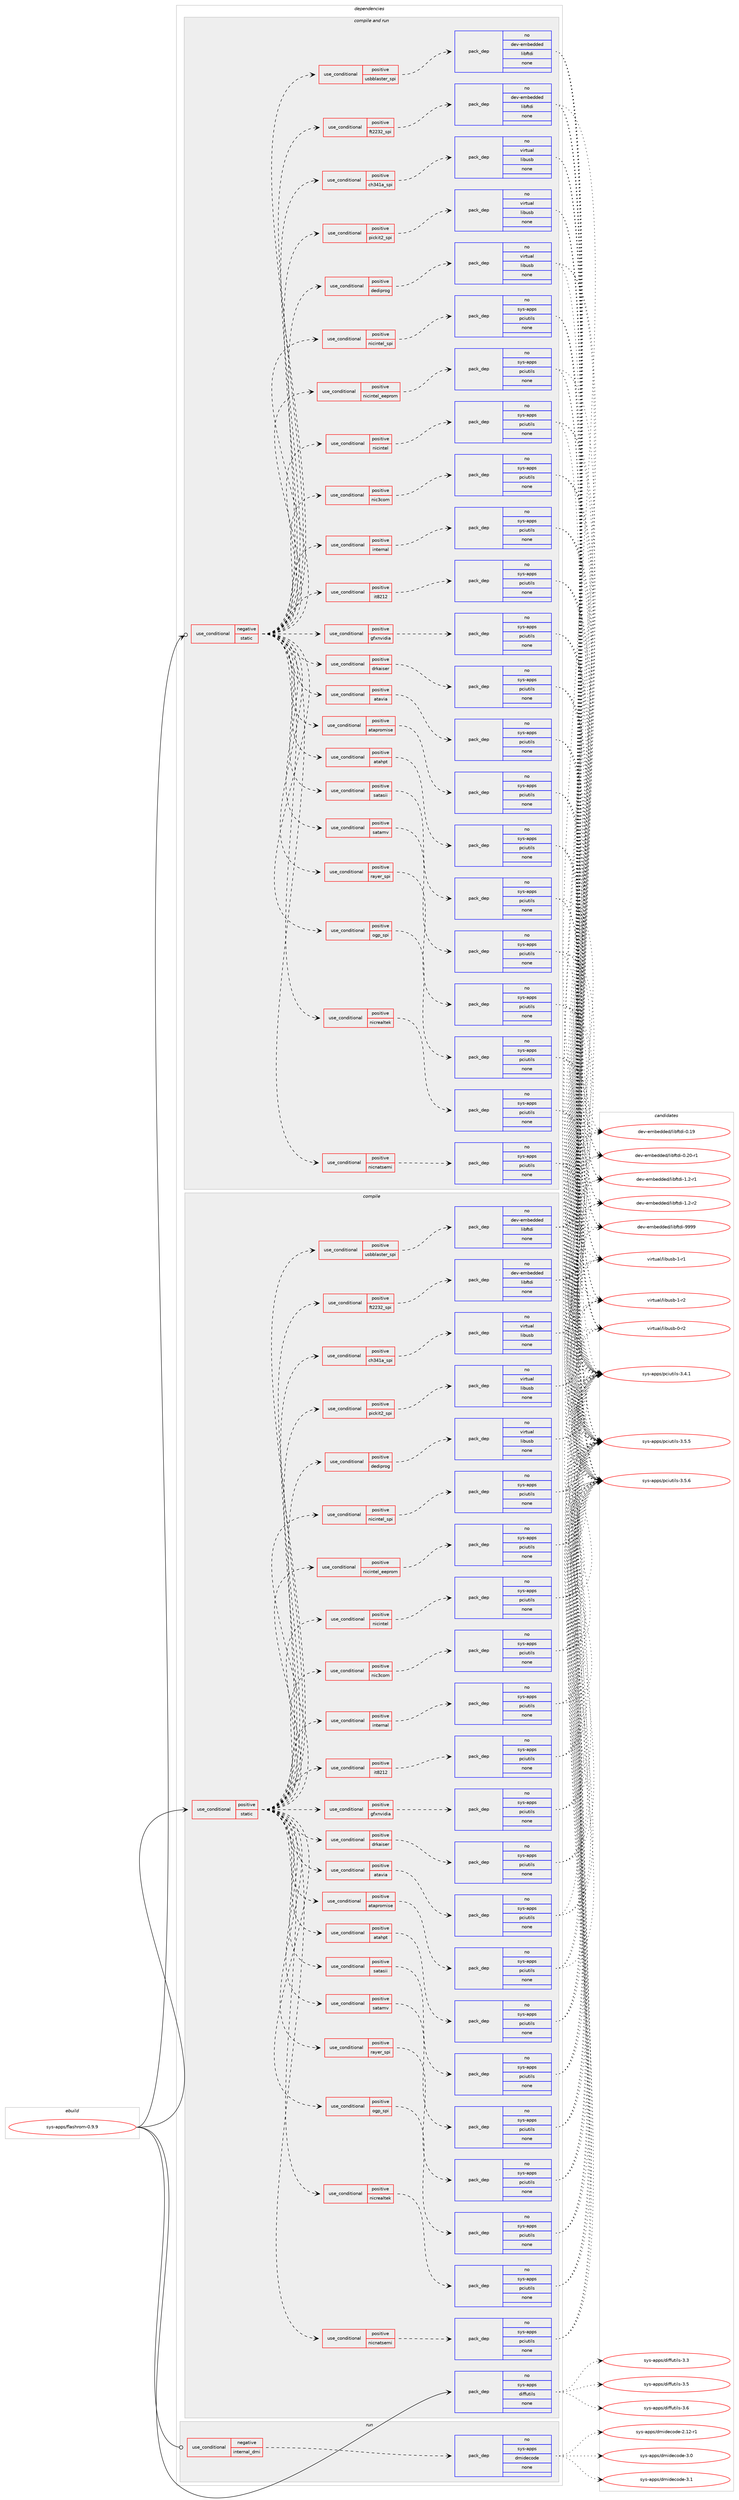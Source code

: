 digraph prolog {

# *************
# Graph options
# *************

newrank=true;
concentrate=true;
compound=true;
graph [rankdir=LR,fontname=Helvetica,fontsize=10,ranksep=1.5];#, ranksep=2.5, nodesep=0.2];
edge  [arrowhead=vee];
node  [fontname=Helvetica,fontsize=10];

# **********
# The ebuild
# **********

subgraph cluster_leftcol {
color=gray;
rank=same;
label=<<i>ebuild</i>>;
id [label="sys-apps/flashrom-0.9.9", color=red, width=4, href="../sys-apps/flashrom-0.9.9.svg"];
}

# ****************
# The dependencies
# ****************

subgraph cluster_midcol {
color=gray;
label=<<i>dependencies</i>>;
subgraph cluster_compile {
fillcolor="#eeeeee";
style=filled;
label=<<i>compile</i>>;
subgraph cond311 {
dependency5267 [label=<<TABLE BORDER="0" CELLBORDER="1" CELLSPACING="0" CELLPADDING="4"><TR><TD ROWSPAN="3" CELLPADDING="10">use_conditional</TD></TR><TR><TD>positive</TD></TR><TR><TD>static</TD></TR></TABLE>>, shape=none, color=red];
subgraph cond312 {
dependency5268 [label=<<TABLE BORDER="0" CELLBORDER="1" CELLSPACING="0" CELLPADDING="4"><TR><TD ROWSPAN="3" CELLPADDING="10">use_conditional</TD></TR><TR><TD>positive</TD></TR><TR><TD>atahpt</TD></TR></TABLE>>, shape=none, color=red];
subgraph pack4939 {
dependency5269 [label=<<TABLE BORDER="0" CELLBORDER="1" CELLSPACING="0" CELLPADDING="4" WIDTH="220"><TR><TD ROWSPAN="6" CELLPADDING="30">pack_dep</TD></TR><TR><TD WIDTH="110">no</TD></TR><TR><TD>sys-apps</TD></TR><TR><TD>pciutils</TD></TR><TR><TD>none</TD></TR><TR><TD></TD></TR></TABLE>>, shape=none, color=blue];
}
dependency5268:e -> dependency5269:w [weight=20,style="dashed",arrowhead="vee"];
}
dependency5267:e -> dependency5268:w [weight=20,style="dashed",arrowhead="vee"];
subgraph cond313 {
dependency5270 [label=<<TABLE BORDER="0" CELLBORDER="1" CELLSPACING="0" CELLPADDING="4"><TR><TD ROWSPAN="3" CELLPADDING="10">use_conditional</TD></TR><TR><TD>positive</TD></TR><TR><TD>atapromise</TD></TR></TABLE>>, shape=none, color=red];
subgraph pack4940 {
dependency5271 [label=<<TABLE BORDER="0" CELLBORDER="1" CELLSPACING="0" CELLPADDING="4" WIDTH="220"><TR><TD ROWSPAN="6" CELLPADDING="30">pack_dep</TD></TR><TR><TD WIDTH="110">no</TD></TR><TR><TD>sys-apps</TD></TR><TR><TD>pciutils</TD></TR><TR><TD>none</TD></TR><TR><TD></TD></TR></TABLE>>, shape=none, color=blue];
}
dependency5270:e -> dependency5271:w [weight=20,style="dashed",arrowhead="vee"];
}
dependency5267:e -> dependency5270:w [weight=20,style="dashed",arrowhead="vee"];
subgraph cond314 {
dependency5272 [label=<<TABLE BORDER="0" CELLBORDER="1" CELLSPACING="0" CELLPADDING="4"><TR><TD ROWSPAN="3" CELLPADDING="10">use_conditional</TD></TR><TR><TD>positive</TD></TR><TR><TD>atavia</TD></TR></TABLE>>, shape=none, color=red];
subgraph pack4941 {
dependency5273 [label=<<TABLE BORDER="0" CELLBORDER="1" CELLSPACING="0" CELLPADDING="4" WIDTH="220"><TR><TD ROWSPAN="6" CELLPADDING="30">pack_dep</TD></TR><TR><TD WIDTH="110">no</TD></TR><TR><TD>sys-apps</TD></TR><TR><TD>pciutils</TD></TR><TR><TD>none</TD></TR><TR><TD></TD></TR></TABLE>>, shape=none, color=blue];
}
dependency5272:e -> dependency5273:w [weight=20,style="dashed",arrowhead="vee"];
}
dependency5267:e -> dependency5272:w [weight=20,style="dashed",arrowhead="vee"];
subgraph cond315 {
dependency5274 [label=<<TABLE BORDER="0" CELLBORDER="1" CELLSPACING="0" CELLPADDING="4"><TR><TD ROWSPAN="3" CELLPADDING="10">use_conditional</TD></TR><TR><TD>positive</TD></TR><TR><TD>ch341a_spi</TD></TR></TABLE>>, shape=none, color=red];
subgraph pack4942 {
dependency5275 [label=<<TABLE BORDER="0" CELLBORDER="1" CELLSPACING="0" CELLPADDING="4" WIDTH="220"><TR><TD ROWSPAN="6" CELLPADDING="30">pack_dep</TD></TR><TR><TD WIDTH="110">no</TD></TR><TR><TD>virtual</TD></TR><TR><TD>libusb</TD></TR><TR><TD>none</TD></TR><TR><TD></TD></TR></TABLE>>, shape=none, color=blue];
}
dependency5274:e -> dependency5275:w [weight=20,style="dashed",arrowhead="vee"];
}
dependency5267:e -> dependency5274:w [weight=20,style="dashed",arrowhead="vee"];
subgraph cond316 {
dependency5276 [label=<<TABLE BORDER="0" CELLBORDER="1" CELLSPACING="0" CELLPADDING="4"><TR><TD ROWSPAN="3" CELLPADDING="10">use_conditional</TD></TR><TR><TD>positive</TD></TR><TR><TD>dediprog</TD></TR></TABLE>>, shape=none, color=red];
subgraph pack4943 {
dependency5277 [label=<<TABLE BORDER="0" CELLBORDER="1" CELLSPACING="0" CELLPADDING="4" WIDTH="220"><TR><TD ROWSPAN="6" CELLPADDING="30">pack_dep</TD></TR><TR><TD WIDTH="110">no</TD></TR><TR><TD>virtual</TD></TR><TR><TD>libusb</TD></TR><TR><TD>none</TD></TR><TR><TD></TD></TR></TABLE>>, shape=none, color=blue];
}
dependency5276:e -> dependency5277:w [weight=20,style="dashed",arrowhead="vee"];
}
dependency5267:e -> dependency5276:w [weight=20,style="dashed",arrowhead="vee"];
subgraph cond317 {
dependency5278 [label=<<TABLE BORDER="0" CELLBORDER="1" CELLSPACING="0" CELLPADDING="4"><TR><TD ROWSPAN="3" CELLPADDING="10">use_conditional</TD></TR><TR><TD>positive</TD></TR><TR><TD>drkaiser</TD></TR></TABLE>>, shape=none, color=red];
subgraph pack4944 {
dependency5279 [label=<<TABLE BORDER="0" CELLBORDER="1" CELLSPACING="0" CELLPADDING="4" WIDTH="220"><TR><TD ROWSPAN="6" CELLPADDING="30">pack_dep</TD></TR><TR><TD WIDTH="110">no</TD></TR><TR><TD>sys-apps</TD></TR><TR><TD>pciutils</TD></TR><TR><TD>none</TD></TR><TR><TD></TD></TR></TABLE>>, shape=none, color=blue];
}
dependency5278:e -> dependency5279:w [weight=20,style="dashed",arrowhead="vee"];
}
dependency5267:e -> dependency5278:w [weight=20,style="dashed",arrowhead="vee"];
subgraph cond318 {
dependency5280 [label=<<TABLE BORDER="0" CELLBORDER="1" CELLSPACING="0" CELLPADDING="4"><TR><TD ROWSPAN="3" CELLPADDING="10">use_conditional</TD></TR><TR><TD>positive</TD></TR><TR><TD>ft2232_spi</TD></TR></TABLE>>, shape=none, color=red];
subgraph pack4945 {
dependency5281 [label=<<TABLE BORDER="0" CELLBORDER="1" CELLSPACING="0" CELLPADDING="4" WIDTH="220"><TR><TD ROWSPAN="6" CELLPADDING="30">pack_dep</TD></TR><TR><TD WIDTH="110">no</TD></TR><TR><TD>dev-embedded</TD></TR><TR><TD>libftdi</TD></TR><TR><TD>none</TD></TR><TR><TD></TD></TR></TABLE>>, shape=none, color=blue];
}
dependency5280:e -> dependency5281:w [weight=20,style="dashed",arrowhead="vee"];
}
dependency5267:e -> dependency5280:w [weight=20,style="dashed",arrowhead="vee"];
subgraph cond319 {
dependency5282 [label=<<TABLE BORDER="0" CELLBORDER="1" CELLSPACING="0" CELLPADDING="4"><TR><TD ROWSPAN="3" CELLPADDING="10">use_conditional</TD></TR><TR><TD>positive</TD></TR><TR><TD>gfxnvidia</TD></TR></TABLE>>, shape=none, color=red];
subgraph pack4946 {
dependency5283 [label=<<TABLE BORDER="0" CELLBORDER="1" CELLSPACING="0" CELLPADDING="4" WIDTH="220"><TR><TD ROWSPAN="6" CELLPADDING="30">pack_dep</TD></TR><TR><TD WIDTH="110">no</TD></TR><TR><TD>sys-apps</TD></TR><TR><TD>pciutils</TD></TR><TR><TD>none</TD></TR><TR><TD></TD></TR></TABLE>>, shape=none, color=blue];
}
dependency5282:e -> dependency5283:w [weight=20,style="dashed",arrowhead="vee"];
}
dependency5267:e -> dependency5282:w [weight=20,style="dashed",arrowhead="vee"];
subgraph cond320 {
dependency5284 [label=<<TABLE BORDER="0" CELLBORDER="1" CELLSPACING="0" CELLPADDING="4"><TR><TD ROWSPAN="3" CELLPADDING="10">use_conditional</TD></TR><TR><TD>positive</TD></TR><TR><TD>it8212</TD></TR></TABLE>>, shape=none, color=red];
subgraph pack4947 {
dependency5285 [label=<<TABLE BORDER="0" CELLBORDER="1" CELLSPACING="0" CELLPADDING="4" WIDTH="220"><TR><TD ROWSPAN="6" CELLPADDING="30">pack_dep</TD></TR><TR><TD WIDTH="110">no</TD></TR><TR><TD>sys-apps</TD></TR><TR><TD>pciutils</TD></TR><TR><TD>none</TD></TR><TR><TD></TD></TR></TABLE>>, shape=none, color=blue];
}
dependency5284:e -> dependency5285:w [weight=20,style="dashed",arrowhead="vee"];
}
dependency5267:e -> dependency5284:w [weight=20,style="dashed",arrowhead="vee"];
subgraph cond321 {
dependency5286 [label=<<TABLE BORDER="0" CELLBORDER="1" CELLSPACING="0" CELLPADDING="4"><TR><TD ROWSPAN="3" CELLPADDING="10">use_conditional</TD></TR><TR><TD>positive</TD></TR><TR><TD>internal</TD></TR></TABLE>>, shape=none, color=red];
subgraph pack4948 {
dependency5287 [label=<<TABLE BORDER="0" CELLBORDER="1" CELLSPACING="0" CELLPADDING="4" WIDTH="220"><TR><TD ROWSPAN="6" CELLPADDING="30">pack_dep</TD></TR><TR><TD WIDTH="110">no</TD></TR><TR><TD>sys-apps</TD></TR><TR><TD>pciutils</TD></TR><TR><TD>none</TD></TR><TR><TD></TD></TR></TABLE>>, shape=none, color=blue];
}
dependency5286:e -> dependency5287:w [weight=20,style="dashed",arrowhead="vee"];
}
dependency5267:e -> dependency5286:w [weight=20,style="dashed",arrowhead="vee"];
subgraph cond322 {
dependency5288 [label=<<TABLE BORDER="0" CELLBORDER="1" CELLSPACING="0" CELLPADDING="4"><TR><TD ROWSPAN="3" CELLPADDING="10">use_conditional</TD></TR><TR><TD>positive</TD></TR><TR><TD>nic3com</TD></TR></TABLE>>, shape=none, color=red];
subgraph pack4949 {
dependency5289 [label=<<TABLE BORDER="0" CELLBORDER="1" CELLSPACING="0" CELLPADDING="4" WIDTH="220"><TR><TD ROWSPAN="6" CELLPADDING="30">pack_dep</TD></TR><TR><TD WIDTH="110">no</TD></TR><TR><TD>sys-apps</TD></TR><TR><TD>pciutils</TD></TR><TR><TD>none</TD></TR><TR><TD></TD></TR></TABLE>>, shape=none, color=blue];
}
dependency5288:e -> dependency5289:w [weight=20,style="dashed",arrowhead="vee"];
}
dependency5267:e -> dependency5288:w [weight=20,style="dashed",arrowhead="vee"];
subgraph cond323 {
dependency5290 [label=<<TABLE BORDER="0" CELLBORDER="1" CELLSPACING="0" CELLPADDING="4"><TR><TD ROWSPAN="3" CELLPADDING="10">use_conditional</TD></TR><TR><TD>positive</TD></TR><TR><TD>nicintel</TD></TR></TABLE>>, shape=none, color=red];
subgraph pack4950 {
dependency5291 [label=<<TABLE BORDER="0" CELLBORDER="1" CELLSPACING="0" CELLPADDING="4" WIDTH="220"><TR><TD ROWSPAN="6" CELLPADDING="30">pack_dep</TD></TR><TR><TD WIDTH="110">no</TD></TR><TR><TD>sys-apps</TD></TR><TR><TD>pciutils</TD></TR><TR><TD>none</TD></TR><TR><TD></TD></TR></TABLE>>, shape=none, color=blue];
}
dependency5290:e -> dependency5291:w [weight=20,style="dashed",arrowhead="vee"];
}
dependency5267:e -> dependency5290:w [weight=20,style="dashed",arrowhead="vee"];
subgraph cond324 {
dependency5292 [label=<<TABLE BORDER="0" CELLBORDER="1" CELLSPACING="0" CELLPADDING="4"><TR><TD ROWSPAN="3" CELLPADDING="10">use_conditional</TD></TR><TR><TD>positive</TD></TR><TR><TD>nicintel_eeprom</TD></TR></TABLE>>, shape=none, color=red];
subgraph pack4951 {
dependency5293 [label=<<TABLE BORDER="0" CELLBORDER="1" CELLSPACING="0" CELLPADDING="4" WIDTH="220"><TR><TD ROWSPAN="6" CELLPADDING="30">pack_dep</TD></TR><TR><TD WIDTH="110">no</TD></TR><TR><TD>sys-apps</TD></TR><TR><TD>pciutils</TD></TR><TR><TD>none</TD></TR><TR><TD></TD></TR></TABLE>>, shape=none, color=blue];
}
dependency5292:e -> dependency5293:w [weight=20,style="dashed",arrowhead="vee"];
}
dependency5267:e -> dependency5292:w [weight=20,style="dashed",arrowhead="vee"];
subgraph cond325 {
dependency5294 [label=<<TABLE BORDER="0" CELLBORDER="1" CELLSPACING="0" CELLPADDING="4"><TR><TD ROWSPAN="3" CELLPADDING="10">use_conditional</TD></TR><TR><TD>positive</TD></TR><TR><TD>nicintel_spi</TD></TR></TABLE>>, shape=none, color=red];
subgraph pack4952 {
dependency5295 [label=<<TABLE BORDER="0" CELLBORDER="1" CELLSPACING="0" CELLPADDING="4" WIDTH="220"><TR><TD ROWSPAN="6" CELLPADDING="30">pack_dep</TD></TR><TR><TD WIDTH="110">no</TD></TR><TR><TD>sys-apps</TD></TR><TR><TD>pciutils</TD></TR><TR><TD>none</TD></TR><TR><TD></TD></TR></TABLE>>, shape=none, color=blue];
}
dependency5294:e -> dependency5295:w [weight=20,style="dashed",arrowhead="vee"];
}
dependency5267:e -> dependency5294:w [weight=20,style="dashed",arrowhead="vee"];
subgraph cond326 {
dependency5296 [label=<<TABLE BORDER="0" CELLBORDER="1" CELLSPACING="0" CELLPADDING="4"><TR><TD ROWSPAN="3" CELLPADDING="10">use_conditional</TD></TR><TR><TD>positive</TD></TR><TR><TD>nicnatsemi</TD></TR></TABLE>>, shape=none, color=red];
subgraph pack4953 {
dependency5297 [label=<<TABLE BORDER="0" CELLBORDER="1" CELLSPACING="0" CELLPADDING="4" WIDTH="220"><TR><TD ROWSPAN="6" CELLPADDING="30">pack_dep</TD></TR><TR><TD WIDTH="110">no</TD></TR><TR><TD>sys-apps</TD></TR><TR><TD>pciutils</TD></TR><TR><TD>none</TD></TR><TR><TD></TD></TR></TABLE>>, shape=none, color=blue];
}
dependency5296:e -> dependency5297:w [weight=20,style="dashed",arrowhead="vee"];
}
dependency5267:e -> dependency5296:w [weight=20,style="dashed",arrowhead="vee"];
subgraph cond327 {
dependency5298 [label=<<TABLE BORDER="0" CELLBORDER="1" CELLSPACING="0" CELLPADDING="4"><TR><TD ROWSPAN="3" CELLPADDING="10">use_conditional</TD></TR><TR><TD>positive</TD></TR><TR><TD>nicrealtek</TD></TR></TABLE>>, shape=none, color=red];
subgraph pack4954 {
dependency5299 [label=<<TABLE BORDER="0" CELLBORDER="1" CELLSPACING="0" CELLPADDING="4" WIDTH="220"><TR><TD ROWSPAN="6" CELLPADDING="30">pack_dep</TD></TR><TR><TD WIDTH="110">no</TD></TR><TR><TD>sys-apps</TD></TR><TR><TD>pciutils</TD></TR><TR><TD>none</TD></TR><TR><TD></TD></TR></TABLE>>, shape=none, color=blue];
}
dependency5298:e -> dependency5299:w [weight=20,style="dashed",arrowhead="vee"];
}
dependency5267:e -> dependency5298:w [weight=20,style="dashed",arrowhead="vee"];
subgraph cond328 {
dependency5300 [label=<<TABLE BORDER="0" CELLBORDER="1" CELLSPACING="0" CELLPADDING="4"><TR><TD ROWSPAN="3" CELLPADDING="10">use_conditional</TD></TR><TR><TD>positive</TD></TR><TR><TD>ogp_spi</TD></TR></TABLE>>, shape=none, color=red];
subgraph pack4955 {
dependency5301 [label=<<TABLE BORDER="0" CELLBORDER="1" CELLSPACING="0" CELLPADDING="4" WIDTH="220"><TR><TD ROWSPAN="6" CELLPADDING="30">pack_dep</TD></TR><TR><TD WIDTH="110">no</TD></TR><TR><TD>sys-apps</TD></TR><TR><TD>pciutils</TD></TR><TR><TD>none</TD></TR><TR><TD></TD></TR></TABLE>>, shape=none, color=blue];
}
dependency5300:e -> dependency5301:w [weight=20,style="dashed",arrowhead="vee"];
}
dependency5267:e -> dependency5300:w [weight=20,style="dashed",arrowhead="vee"];
subgraph cond329 {
dependency5302 [label=<<TABLE BORDER="0" CELLBORDER="1" CELLSPACING="0" CELLPADDING="4"><TR><TD ROWSPAN="3" CELLPADDING="10">use_conditional</TD></TR><TR><TD>positive</TD></TR><TR><TD>pickit2_spi</TD></TR></TABLE>>, shape=none, color=red];
subgraph pack4956 {
dependency5303 [label=<<TABLE BORDER="0" CELLBORDER="1" CELLSPACING="0" CELLPADDING="4" WIDTH="220"><TR><TD ROWSPAN="6" CELLPADDING="30">pack_dep</TD></TR><TR><TD WIDTH="110">no</TD></TR><TR><TD>virtual</TD></TR><TR><TD>libusb</TD></TR><TR><TD>none</TD></TR><TR><TD></TD></TR></TABLE>>, shape=none, color=blue];
}
dependency5302:e -> dependency5303:w [weight=20,style="dashed",arrowhead="vee"];
}
dependency5267:e -> dependency5302:w [weight=20,style="dashed",arrowhead="vee"];
subgraph cond330 {
dependency5304 [label=<<TABLE BORDER="0" CELLBORDER="1" CELLSPACING="0" CELLPADDING="4"><TR><TD ROWSPAN="3" CELLPADDING="10">use_conditional</TD></TR><TR><TD>positive</TD></TR><TR><TD>rayer_spi</TD></TR></TABLE>>, shape=none, color=red];
subgraph pack4957 {
dependency5305 [label=<<TABLE BORDER="0" CELLBORDER="1" CELLSPACING="0" CELLPADDING="4" WIDTH="220"><TR><TD ROWSPAN="6" CELLPADDING="30">pack_dep</TD></TR><TR><TD WIDTH="110">no</TD></TR><TR><TD>sys-apps</TD></TR><TR><TD>pciutils</TD></TR><TR><TD>none</TD></TR><TR><TD></TD></TR></TABLE>>, shape=none, color=blue];
}
dependency5304:e -> dependency5305:w [weight=20,style="dashed",arrowhead="vee"];
}
dependency5267:e -> dependency5304:w [weight=20,style="dashed",arrowhead="vee"];
subgraph cond331 {
dependency5306 [label=<<TABLE BORDER="0" CELLBORDER="1" CELLSPACING="0" CELLPADDING="4"><TR><TD ROWSPAN="3" CELLPADDING="10">use_conditional</TD></TR><TR><TD>positive</TD></TR><TR><TD>satamv</TD></TR></TABLE>>, shape=none, color=red];
subgraph pack4958 {
dependency5307 [label=<<TABLE BORDER="0" CELLBORDER="1" CELLSPACING="0" CELLPADDING="4" WIDTH="220"><TR><TD ROWSPAN="6" CELLPADDING="30">pack_dep</TD></TR><TR><TD WIDTH="110">no</TD></TR><TR><TD>sys-apps</TD></TR><TR><TD>pciutils</TD></TR><TR><TD>none</TD></TR><TR><TD></TD></TR></TABLE>>, shape=none, color=blue];
}
dependency5306:e -> dependency5307:w [weight=20,style="dashed",arrowhead="vee"];
}
dependency5267:e -> dependency5306:w [weight=20,style="dashed",arrowhead="vee"];
subgraph cond332 {
dependency5308 [label=<<TABLE BORDER="0" CELLBORDER="1" CELLSPACING="0" CELLPADDING="4"><TR><TD ROWSPAN="3" CELLPADDING="10">use_conditional</TD></TR><TR><TD>positive</TD></TR><TR><TD>satasii</TD></TR></TABLE>>, shape=none, color=red];
subgraph pack4959 {
dependency5309 [label=<<TABLE BORDER="0" CELLBORDER="1" CELLSPACING="0" CELLPADDING="4" WIDTH="220"><TR><TD ROWSPAN="6" CELLPADDING="30">pack_dep</TD></TR><TR><TD WIDTH="110">no</TD></TR><TR><TD>sys-apps</TD></TR><TR><TD>pciutils</TD></TR><TR><TD>none</TD></TR><TR><TD></TD></TR></TABLE>>, shape=none, color=blue];
}
dependency5308:e -> dependency5309:w [weight=20,style="dashed",arrowhead="vee"];
}
dependency5267:e -> dependency5308:w [weight=20,style="dashed",arrowhead="vee"];
subgraph cond333 {
dependency5310 [label=<<TABLE BORDER="0" CELLBORDER="1" CELLSPACING="0" CELLPADDING="4"><TR><TD ROWSPAN="3" CELLPADDING="10">use_conditional</TD></TR><TR><TD>positive</TD></TR><TR><TD>usbblaster_spi</TD></TR></TABLE>>, shape=none, color=red];
subgraph pack4960 {
dependency5311 [label=<<TABLE BORDER="0" CELLBORDER="1" CELLSPACING="0" CELLPADDING="4" WIDTH="220"><TR><TD ROWSPAN="6" CELLPADDING="30">pack_dep</TD></TR><TR><TD WIDTH="110">no</TD></TR><TR><TD>dev-embedded</TD></TR><TR><TD>libftdi</TD></TR><TR><TD>none</TD></TR><TR><TD></TD></TR></TABLE>>, shape=none, color=blue];
}
dependency5310:e -> dependency5311:w [weight=20,style="dashed",arrowhead="vee"];
}
dependency5267:e -> dependency5310:w [weight=20,style="dashed",arrowhead="vee"];
}
id:e -> dependency5267:w [weight=20,style="solid",arrowhead="vee"];
subgraph pack4961 {
dependency5312 [label=<<TABLE BORDER="0" CELLBORDER="1" CELLSPACING="0" CELLPADDING="4" WIDTH="220"><TR><TD ROWSPAN="6" CELLPADDING="30">pack_dep</TD></TR><TR><TD WIDTH="110">no</TD></TR><TR><TD>sys-apps</TD></TR><TR><TD>diffutils</TD></TR><TR><TD>none</TD></TR><TR><TD></TD></TR></TABLE>>, shape=none, color=blue];
}
id:e -> dependency5312:w [weight=20,style="solid",arrowhead="vee"];
}
subgraph cluster_compileandrun {
fillcolor="#eeeeee";
style=filled;
label=<<i>compile and run</i>>;
subgraph cond334 {
dependency5313 [label=<<TABLE BORDER="0" CELLBORDER="1" CELLSPACING="0" CELLPADDING="4"><TR><TD ROWSPAN="3" CELLPADDING="10">use_conditional</TD></TR><TR><TD>negative</TD></TR><TR><TD>static</TD></TR></TABLE>>, shape=none, color=red];
subgraph cond335 {
dependency5314 [label=<<TABLE BORDER="0" CELLBORDER="1" CELLSPACING="0" CELLPADDING="4"><TR><TD ROWSPAN="3" CELLPADDING="10">use_conditional</TD></TR><TR><TD>positive</TD></TR><TR><TD>atahpt</TD></TR></TABLE>>, shape=none, color=red];
subgraph pack4962 {
dependency5315 [label=<<TABLE BORDER="0" CELLBORDER="1" CELLSPACING="0" CELLPADDING="4" WIDTH="220"><TR><TD ROWSPAN="6" CELLPADDING="30">pack_dep</TD></TR><TR><TD WIDTH="110">no</TD></TR><TR><TD>sys-apps</TD></TR><TR><TD>pciutils</TD></TR><TR><TD>none</TD></TR><TR><TD></TD></TR></TABLE>>, shape=none, color=blue];
}
dependency5314:e -> dependency5315:w [weight=20,style="dashed",arrowhead="vee"];
}
dependency5313:e -> dependency5314:w [weight=20,style="dashed",arrowhead="vee"];
subgraph cond336 {
dependency5316 [label=<<TABLE BORDER="0" CELLBORDER="1" CELLSPACING="0" CELLPADDING="4"><TR><TD ROWSPAN="3" CELLPADDING="10">use_conditional</TD></TR><TR><TD>positive</TD></TR><TR><TD>atapromise</TD></TR></TABLE>>, shape=none, color=red];
subgraph pack4963 {
dependency5317 [label=<<TABLE BORDER="0" CELLBORDER="1" CELLSPACING="0" CELLPADDING="4" WIDTH="220"><TR><TD ROWSPAN="6" CELLPADDING="30">pack_dep</TD></TR><TR><TD WIDTH="110">no</TD></TR><TR><TD>sys-apps</TD></TR><TR><TD>pciutils</TD></TR><TR><TD>none</TD></TR><TR><TD></TD></TR></TABLE>>, shape=none, color=blue];
}
dependency5316:e -> dependency5317:w [weight=20,style="dashed",arrowhead="vee"];
}
dependency5313:e -> dependency5316:w [weight=20,style="dashed",arrowhead="vee"];
subgraph cond337 {
dependency5318 [label=<<TABLE BORDER="0" CELLBORDER="1" CELLSPACING="0" CELLPADDING="4"><TR><TD ROWSPAN="3" CELLPADDING="10">use_conditional</TD></TR><TR><TD>positive</TD></TR><TR><TD>atavia</TD></TR></TABLE>>, shape=none, color=red];
subgraph pack4964 {
dependency5319 [label=<<TABLE BORDER="0" CELLBORDER="1" CELLSPACING="0" CELLPADDING="4" WIDTH="220"><TR><TD ROWSPAN="6" CELLPADDING="30">pack_dep</TD></TR><TR><TD WIDTH="110">no</TD></TR><TR><TD>sys-apps</TD></TR><TR><TD>pciutils</TD></TR><TR><TD>none</TD></TR><TR><TD></TD></TR></TABLE>>, shape=none, color=blue];
}
dependency5318:e -> dependency5319:w [weight=20,style="dashed",arrowhead="vee"];
}
dependency5313:e -> dependency5318:w [weight=20,style="dashed",arrowhead="vee"];
subgraph cond338 {
dependency5320 [label=<<TABLE BORDER="0" CELLBORDER="1" CELLSPACING="0" CELLPADDING="4"><TR><TD ROWSPAN="3" CELLPADDING="10">use_conditional</TD></TR><TR><TD>positive</TD></TR><TR><TD>ch341a_spi</TD></TR></TABLE>>, shape=none, color=red];
subgraph pack4965 {
dependency5321 [label=<<TABLE BORDER="0" CELLBORDER="1" CELLSPACING="0" CELLPADDING="4" WIDTH="220"><TR><TD ROWSPAN="6" CELLPADDING="30">pack_dep</TD></TR><TR><TD WIDTH="110">no</TD></TR><TR><TD>virtual</TD></TR><TR><TD>libusb</TD></TR><TR><TD>none</TD></TR><TR><TD></TD></TR></TABLE>>, shape=none, color=blue];
}
dependency5320:e -> dependency5321:w [weight=20,style="dashed",arrowhead="vee"];
}
dependency5313:e -> dependency5320:w [weight=20,style="dashed",arrowhead="vee"];
subgraph cond339 {
dependency5322 [label=<<TABLE BORDER="0" CELLBORDER="1" CELLSPACING="0" CELLPADDING="4"><TR><TD ROWSPAN="3" CELLPADDING="10">use_conditional</TD></TR><TR><TD>positive</TD></TR><TR><TD>dediprog</TD></TR></TABLE>>, shape=none, color=red];
subgraph pack4966 {
dependency5323 [label=<<TABLE BORDER="0" CELLBORDER="1" CELLSPACING="0" CELLPADDING="4" WIDTH="220"><TR><TD ROWSPAN="6" CELLPADDING="30">pack_dep</TD></TR><TR><TD WIDTH="110">no</TD></TR><TR><TD>virtual</TD></TR><TR><TD>libusb</TD></TR><TR><TD>none</TD></TR><TR><TD></TD></TR></TABLE>>, shape=none, color=blue];
}
dependency5322:e -> dependency5323:w [weight=20,style="dashed",arrowhead="vee"];
}
dependency5313:e -> dependency5322:w [weight=20,style="dashed",arrowhead="vee"];
subgraph cond340 {
dependency5324 [label=<<TABLE BORDER="0" CELLBORDER="1" CELLSPACING="0" CELLPADDING="4"><TR><TD ROWSPAN="3" CELLPADDING="10">use_conditional</TD></TR><TR><TD>positive</TD></TR><TR><TD>drkaiser</TD></TR></TABLE>>, shape=none, color=red];
subgraph pack4967 {
dependency5325 [label=<<TABLE BORDER="0" CELLBORDER="1" CELLSPACING="0" CELLPADDING="4" WIDTH="220"><TR><TD ROWSPAN="6" CELLPADDING="30">pack_dep</TD></TR><TR><TD WIDTH="110">no</TD></TR><TR><TD>sys-apps</TD></TR><TR><TD>pciutils</TD></TR><TR><TD>none</TD></TR><TR><TD></TD></TR></TABLE>>, shape=none, color=blue];
}
dependency5324:e -> dependency5325:w [weight=20,style="dashed",arrowhead="vee"];
}
dependency5313:e -> dependency5324:w [weight=20,style="dashed",arrowhead="vee"];
subgraph cond341 {
dependency5326 [label=<<TABLE BORDER="0" CELLBORDER="1" CELLSPACING="0" CELLPADDING="4"><TR><TD ROWSPAN="3" CELLPADDING="10">use_conditional</TD></TR><TR><TD>positive</TD></TR><TR><TD>ft2232_spi</TD></TR></TABLE>>, shape=none, color=red];
subgraph pack4968 {
dependency5327 [label=<<TABLE BORDER="0" CELLBORDER="1" CELLSPACING="0" CELLPADDING="4" WIDTH="220"><TR><TD ROWSPAN="6" CELLPADDING="30">pack_dep</TD></TR><TR><TD WIDTH="110">no</TD></TR><TR><TD>dev-embedded</TD></TR><TR><TD>libftdi</TD></TR><TR><TD>none</TD></TR><TR><TD></TD></TR></TABLE>>, shape=none, color=blue];
}
dependency5326:e -> dependency5327:w [weight=20,style="dashed",arrowhead="vee"];
}
dependency5313:e -> dependency5326:w [weight=20,style="dashed",arrowhead="vee"];
subgraph cond342 {
dependency5328 [label=<<TABLE BORDER="0" CELLBORDER="1" CELLSPACING="0" CELLPADDING="4"><TR><TD ROWSPAN="3" CELLPADDING="10">use_conditional</TD></TR><TR><TD>positive</TD></TR><TR><TD>gfxnvidia</TD></TR></TABLE>>, shape=none, color=red];
subgraph pack4969 {
dependency5329 [label=<<TABLE BORDER="0" CELLBORDER="1" CELLSPACING="0" CELLPADDING="4" WIDTH="220"><TR><TD ROWSPAN="6" CELLPADDING="30">pack_dep</TD></TR><TR><TD WIDTH="110">no</TD></TR><TR><TD>sys-apps</TD></TR><TR><TD>pciutils</TD></TR><TR><TD>none</TD></TR><TR><TD></TD></TR></TABLE>>, shape=none, color=blue];
}
dependency5328:e -> dependency5329:w [weight=20,style="dashed",arrowhead="vee"];
}
dependency5313:e -> dependency5328:w [weight=20,style="dashed",arrowhead="vee"];
subgraph cond343 {
dependency5330 [label=<<TABLE BORDER="0" CELLBORDER="1" CELLSPACING="0" CELLPADDING="4"><TR><TD ROWSPAN="3" CELLPADDING="10">use_conditional</TD></TR><TR><TD>positive</TD></TR><TR><TD>it8212</TD></TR></TABLE>>, shape=none, color=red];
subgraph pack4970 {
dependency5331 [label=<<TABLE BORDER="0" CELLBORDER="1" CELLSPACING="0" CELLPADDING="4" WIDTH="220"><TR><TD ROWSPAN="6" CELLPADDING="30">pack_dep</TD></TR><TR><TD WIDTH="110">no</TD></TR><TR><TD>sys-apps</TD></TR><TR><TD>pciutils</TD></TR><TR><TD>none</TD></TR><TR><TD></TD></TR></TABLE>>, shape=none, color=blue];
}
dependency5330:e -> dependency5331:w [weight=20,style="dashed",arrowhead="vee"];
}
dependency5313:e -> dependency5330:w [weight=20,style="dashed",arrowhead="vee"];
subgraph cond344 {
dependency5332 [label=<<TABLE BORDER="0" CELLBORDER="1" CELLSPACING="0" CELLPADDING="4"><TR><TD ROWSPAN="3" CELLPADDING="10">use_conditional</TD></TR><TR><TD>positive</TD></TR><TR><TD>internal</TD></TR></TABLE>>, shape=none, color=red];
subgraph pack4971 {
dependency5333 [label=<<TABLE BORDER="0" CELLBORDER="1" CELLSPACING="0" CELLPADDING="4" WIDTH="220"><TR><TD ROWSPAN="6" CELLPADDING="30">pack_dep</TD></TR><TR><TD WIDTH="110">no</TD></TR><TR><TD>sys-apps</TD></TR><TR><TD>pciutils</TD></TR><TR><TD>none</TD></TR><TR><TD></TD></TR></TABLE>>, shape=none, color=blue];
}
dependency5332:e -> dependency5333:w [weight=20,style="dashed",arrowhead="vee"];
}
dependency5313:e -> dependency5332:w [weight=20,style="dashed",arrowhead="vee"];
subgraph cond345 {
dependency5334 [label=<<TABLE BORDER="0" CELLBORDER="1" CELLSPACING="0" CELLPADDING="4"><TR><TD ROWSPAN="3" CELLPADDING="10">use_conditional</TD></TR><TR><TD>positive</TD></TR><TR><TD>nic3com</TD></TR></TABLE>>, shape=none, color=red];
subgraph pack4972 {
dependency5335 [label=<<TABLE BORDER="0" CELLBORDER="1" CELLSPACING="0" CELLPADDING="4" WIDTH="220"><TR><TD ROWSPAN="6" CELLPADDING="30">pack_dep</TD></TR><TR><TD WIDTH="110">no</TD></TR><TR><TD>sys-apps</TD></TR><TR><TD>pciutils</TD></TR><TR><TD>none</TD></TR><TR><TD></TD></TR></TABLE>>, shape=none, color=blue];
}
dependency5334:e -> dependency5335:w [weight=20,style="dashed",arrowhead="vee"];
}
dependency5313:e -> dependency5334:w [weight=20,style="dashed",arrowhead="vee"];
subgraph cond346 {
dependency5336 [label=<<TABLE BORDER="0" CELLBORDER="1" CELLSPACING="0" CELLPADDING="4"><TR><TD ROWSPAN="3" CELLPADDING="10">use_conditional</TD></TR><TR><TD>positive</TD></TR><TR><TD>nicintel</TD></TR></TABLE>>, shape=none, color=red];
subgraph pack4973 {
dependency5337 [label=<<TABLE BORDER="0" CELLBORDER="1" CELLSPACING="0" CELLPADDING="4" WIDTH="220"><TR><TD ROWSPAN="6" CELLPADDING="30">pack_dep</TD></TR><TR><TD WIDTH="110">no</TD></TR><TR><TD>sys-apps</TD></TR><TR><TD>pciutils</TD></TR><TR><TD>none</TD></TR><TR><TD></TD></TR></TABLE>>, shape=none, color=blue];
}
dependency5336:e -> dependency5337:w [weight=20,style="dashed",arrowhead="vee"];
}
dependency5313:e -> dependency5336:w [weight=20,style="dashed",arrowhead="vee"];
subgraph cond347 {
dependency5338 [label=<<TABLE BORDER="0" CELLBORDER="1" CELLSPACING="0" CELLPADDING="4"><TR><TD ROWSPAN="3" CELLPADDING="10">use_conditional</TD></TR><TR><TD>positive</TD></TR><TR><TD>nicintel_eeprom</TD></TR></TABLE>>, shape=none, color=red];
subgraph pack4974 {
dependency5339 [label=<<TABLE BORDER="0" CELLBORDER="1" CELLSPACING="0" CELLPADDING="4" WIDTH="220"><TR><TD ROWSPAN="6" CELLPADDING="30">pack_dep</TD></TR><TR><TD WIDTH="110">no</TD></TR><TR><TD>sys-apps</TD></TR><TR><TD>pciutils</TD></TR><TR><TD>none</TD></TR><TR><TD></TD></TR></TABLE>>, shape=none, color=blue];
}
dependency5338:e -> dependency5339:w [weight=20,style="dashed",arrowhead="vee"];
}
dependency5313:e -> dependency5338:w [weight=20,style="dashed",arrowhead="vee"];
subgraph cond348 {
dependency5340 [label=<<TABLE BORDER="0" CELLBORDER="1" CELLSPACING="0" CELLPADDING="4"><TR><TD ROWSPAN="3" CELLPADDING="10">use_conditional</TD></TR><TR><TD>positive</TD></TR><TR><TD>nicintel_spi</TD></TR></TABLE>>, shape=none, color=red];
subgraph pack4975 {
dependency5341 [label=<<TABLE BORDER="0" CELLBORDER="1" CELLSPACING="0" CELLPADDING="4" WIDTH="220"><TR><TD ROWSPAN="6" CELLPADDING="30">pack_dep</TD></TR><TR><TD WIDTH="110">no</TD></TR><TR><TD>sys-apps</TD></TR><TR><TD>pciutils</TD></TR><TR><TD>none</TD></TR><TR><TD></TD></TR></TABLE>>, shape=none, color=blue];
}
dependency5340:e -> dependency5341:w [weight=20,style="dashed",arrowhead="vee"];
}
dependency5313:e -> dependency5340:w [weight=20,style="dashed",arrowhead="vee"];
subgraph cond349 {
dependency5342 [label=<<TABLE BORDER="0" CELLBORDER="1" CELLSPACING="0" CELLPADDING="4"><TR><TD ROWSPAN="3" CELLPADDING="10">use_conditional</TD></TR><TR><TD>positive</TD></TR><TR><TD>nicnatsemi</TD></TR></TABLE>>, shape=none, color=red];
subgraph pack4976 {
dependency5343 [label=<<TABLE BORDER="0" CELLBORDER="1" CELLSPACING="0" CELLPADDING="4" WIDTH="220"><TR><TD ROWSPAN="6" CELLPADDING="30">pack_dep</TD></TR><TR><TD WIDTH="110">no</TD></TR><TR><TD>sys-apps</TD></TR><TR><TD>pciutils</TD></TR><TR><TD>none</TD></TR><TR><TD></TD></TR></TABLE>>, shape=none, color=blue];
}
dependency5342:e -> dependency5343:w [weight=20,style="dashed",arrowhead="vee"];
}
dependency5313:e -> dependency5342:w [weight=20,style="dashed",arrowhead="vee"];
subgraph cond350 {
dependency5344 [label=<<TABLE BORDER="0" CELLBORDER="1" CELLSPACING="0" CELLPADDING="4"><TR><TD ROWSPAN="3" CELLPADDING="10">use_conditional</TD></TR><TR><TD>positive</TD></TR><TR><TD>nicrealtek</TD></TR></TABLE>>, shape=none, color=red];
subgraph pack4977 {
dependency5345 [label=<<TABLE BORDER="0" CELLBORDER="1" CELLSPACING="0" CELLPADDING="4" WIDTH="220"><TR><TD ROWSPAN="6" CELLPADDING="30">pack_dep</TD></TR><TR><TD WIDTH="110">no</TD></TR><TR><TD>sys-apps</TD></TR><TR><TD>pciutils</TD></TR><TR><TD>none</TD></TR><TR><TD></TD></TR></TABLE>>, shape=none, color=blue];
}
dependency5344:e -> dependency5345:w [weight=20,style="dashed",arrowhead="vee"];
}
dependency5313:e -> dependency5344:w [weight=20,style="dashed",arrowhead="vee"];
subgraph cond351 {
dependency5346 [label=<<TABLE BORDER="0" CELLBORDER="1" CELLSPACING="0" CELLPADDING="4"><TR><TD ROWSPAN="3" CELLPADDING="10">use_conditional</TD></TR><TR><TD>positive</TD></TR><TR><TD>ogp_spi</TD></TR></TABLE>>, shape=none, color=red];
subgraph pack4978 {
dependency5347 [label=<<TABLE BORDER="0" CELLBORDER="1" CELLSPACING="0" CELLPADDING="4" WIDTH="220"><TR><TD ROWSPAN="6" CELLPADDING="30">pack_dep</TD></TR><TR><TD WIDTH="110">no</TD></TR><TR><TD>sys-apps</TD></TR><TR><TD>pciutils</TD></TR><TR><TD>none</TD></TR><TR><TD></TD></TR></TABLE>>, shape=none, color=blue];
}
dependency5346:e -> dependency5347:w [weight=20,style="dashed",arrowhead="vee"];
}
dependency5313:e -> dependency5346:w [weight=20,style="dashed",arrowhead="vee"];
subgraph cond352 {
dependency5348 [label=<<TABLE BORDER="0" CELLBORDER="1" CELLSPACING="0" CELLPADDING="4"><TR><TD ROWSPAN="3" CELLPADDING="10">use_conditional</TD></TR><TR><TD>positive</TD></TR><TR><TD>pickit2_spi</TD></TR></TABLE>>, shape=none, color=red];
subgraph pack4979 {
dependency5349 [label=<<TABLE BORDER="0" CELLBORDER="1" CELLSPACING="0" CELLPADDING="4" WIDTH="220"><TR><TD ROWSPAN="6" CELLPADDING="30">pack_dep</TD></TR><TR><TD WIDTH="110">no</TD></TR><TR><TD>virtual</TD></TR><TR><TD>libusb</TD></TR><TR><TD>none</TD></TR><TR><TD></TD></TR></TABLE>>, shape=none, color=blue];
}
dependency5348:e -> dependency5349:w [weight=20,style="dashed",arrowhead="vee"];
}
dependency5313:e -> dependency5348:w [weight=20,style="dashed",arrowhead="vee"];
subgraph cond353 {
dependency5350 [label=<<TABLE BORDER="0" CELLBORDER="1" CELLSPACING="0" CELLPADDING="4"><TR><TD ROWSPAN="3" CELLPADDING="10">use_conditional</TD></TR><TR><TD>positive</TD></TR><TR><TD>rayer_spi</TD></TR></TABLE>>, shape=none, color=red];
subgraph pack4980 {
dependency5351 [label=<<TABLE BORDER="0" CELLBORDER="1" CELLSPACING="0" CELLPADDING="4" WIDTH="220"><TR><TD ROWSPAN="6" CELLPADDING="30">pack_dep</TD></TR><TR><TD WIDTH="110">no</TD></TR><TR><TD>sys-apps</TD></TR><TR><TD>pciutils</TD></TR><TR><TD>none</TD></TR><TR><TD></TD></TR></TABLE>>, shape=none, color=blue];
}
dependency5350:e -> dependency5351:w [weight=20,style="dashed",arrowhead="vee"];
}
dependency5313:e -> dependency5350:w [weight=20,style="dashed",arrowhead="vee"];
subgraph cond354 {
dependency5352 [label=<<TABLE BORDER="0" CELLBORDER="1" CELLSPACING="0" CELLPADDING="4"><TR><TD ROWSPAN="3" CELLPADDING="10">use_conditional</TD></TR><TR><TD>positive</TD></TR><TR><TD>satamv</TD></TR></TABLE>>, shape=none, color=red];
subgraph pack4981 {
dependency5353 [label=<<TABLE BORDER="0" CELLBORDER="1" CELLSPACING="0" CELLPADDING="4" WIDTH="220"><TR><TD ROWSPAN="6" CELLPADDING="30">pack_dep</TD></TR><TR><TD WIDTH="110">no</TD></TR><TR><TD>sys-apps</TD></TR><TR><TD>pciutils</TD></TR><TR><TD>none</TD></TR><TR><TD></TD></TR></TABLE>>, shape=none, color=blue];
}
dependency5352:e -> dependency5353:w [weight=20,style="dashed",arrowhead="vee"];
}
dependency5313:e -> dependency5352:w [weight=20,style="dashed",arrowhead="vee"];
subgraph cond355 {
dependency5354 [label=<<TABLE BORDER="0" CELLBORDER="1" CELLSPACING="0" CELLPADDING="4"><TR><TD ROWSPAN="3" CELLPADDING="10">use_conditional</TD></TR><TR><TD>positive</TD></TR><TR><TD>satasii</TD></TR></TABLE>>, shape=none, color=red];
subgraph pack4982 {
dependency5355 [label=<<TABLE BORDER="0" CELLBORDER="1" CELLSPACING="0" CELLPADDING="4" WIDTH="220"><TR><TD ROWSPAN="6" CELLPADDING="30">pack_dep</TD></TR><TR><TD WIDTH="110">no</TD></TR><TR><TD>sys-apps</TD></TR><TR><TD>pciutils</TD></TR><TR><TD>none</TD></TR><TR><TD></TD></TR></TABLE>>, shape=none, color=blue];
}
dependency5354:e -> dependency5355:w [weight=20,style="dashed",arrowhead="vee"];
}
dependency5313:e -> dependency5354:w [weight=20,style="dashed",arrowhead="vee"];
subgraph cond356 {
dependency5356 [label=<<TABLE BORDER="0" CELLBORDER="1" CELLSPACING="0" CELLPADDING="4"><TR><TD ROWSPAN="3" CELLPADDING="10">use_conditional</TD></TR><TR><TD>positive</TD></TR><TR><TD>usbblaster_spi</TD></TR></TABLE>>, shape=none, color=red];
subgraph pack4983 {
dependency5357 [label=<<TABLE BORDER="0" CELLBORDER="1" CELLSPACING="0" CELLPADDING="4" WIDTH="220"><TR><TD ROWSPAN="6" CELLPADDING="30">pack_dep</TD></TR><TR><TD WIDTH="110">no</TD></TR><TR><TD>dev-embedded</TD></TR><TR><TD>libftdi</TD></TR><TR><TD>none</TD></TR><TR><TD></TD></TR></TABLE>>, shape=none, color=blue];
}
dependency5356:e -> dependency5357:w [weight=20,style="dashed",arrowhead="vee"];
}
dependency5313:e -> dependency5356:w [weight=20,style="dashed",arrowhead="vee"];
}
id:e -> dependency5313:w [weight=20,style="solid",arrowhead="odotvee"];
}
subgraph cluster_run {
fillcolor="#eeeeee";
style=filled;
label=<<i>run</i>>;
subgraph cond357 {
dependency5358 [label=<<TABLE BORDER="0" CELLBORDER="1" CELLSPACING="0" CELLPADDING="4"><TR><TD ROWSPAN="3" CELLPADDING="10">use_conditional</TD></TR><TR><TD>negative</TD></TR><TR><TD>internal_dmi</TD></TR></TABLE>>, shape=none, color=red];
subgraph pack4984 {
dependency5359 [label=<<TABLE BORDER="0" CELLBORDER="1" CELLSPACING="0" CELLPADDING="4" WIDTH="220"><TR><TD ROWSPAN="6" CELLPADDING="30">pack_dep</TD></TR><TR><TD WIDTH="110">no</TD></TR><TR><TD>sys-apps</TD></TR><TR><TD>dmidecode</TD></TR><TR><TD>none</TD></TR><TR><TD></TD></TR></TABLE>>, shape=none, color=blue];
}
dependency5358:e -> dependency5359:w [weight=20,style="dashed",arrowhead="vee"];
}
id:e -> dependency5358:w [weight=20,style="solid",arrowhead="odot"];
}
}

# **************
# The candidates
# **************

subgraph cluster_choices {
rank=same;
color=gray;
label=<<i>candidates</i>>;

subgraph choice4939 {
color=black;
nodesep=1;
choice11512111545971121121154711299105117116105108115455146524649 [label="sys-apps/pciutils-3.4.1", color=red, width=4,href="../sys-apps/pciutils-3.4.1.svg"];
choice11512111545971121121154711299105117116105108115455146534653 [label="sys-apps/pciutils-3.5.5", color=red, width=4,href="../sys-apps/pciutils-3.5.5.svg"];
choice11512111545971121121154711299105117116105108115455146534654 [label="sys-apps/pciutils-3.5.6", color=red, width=4,href="../sys-apps/pciutils-3.5.6.svg"];
dependency5269:e -> choice11512111545971121121154711299105117116105108115455146524649:w [style=dotted,weight="100"];
dependency5269:e -> choice11512111545971121121154711299105117116105108115455146534653:w [style=dotted,weight="100"];
dependency5269:e -> choice11512111545971121121154711299105117116105108115455146534654:w [style=dotted,weight="100"];
}
subgraph choice4940 {
color=black;
nodesep=1;
choice11512111545971121121154711299105117116105108115455146524649 [label="sys-apps/pciutils-3.4.1", color=red, width=4,href="../sys-apps/pciutils-3.4.1.svg"];
choice11512111545971121121154711299105117116105108115455146534653 [label="sys-apps/pciutils-3.5.5", color=red, width=4,href="../sys-apps/pciutils-3.5.5.svg"];
choice11512111545971121121154711299105117116105108115455146534654 [label="sys-apps/pciutils-3.5.6", color=red, width=4,href="../sys-apps/pciutils-3.5.6.svg"];
dependency5271:e -> choice11512111545971121121154711299105117116105108115455146524649:w [style=dotted,weight="100"];
dependency5271:e -> choice11512111545971121121154711299105117116105108115455146534653:w [style=dotted,weight="100"];
dependency5271:e -> choice11512111545971121121154711299105117116105108115455146534654:w [style=dotted,weight="100"];
}
subgraph choice4941 {
color=black;
nodesep=1;
choice11512111545971121121154711299105117116105108115455146524649 [label="sys-apps/pciutils-3.4.1", color=red, width=4,href="../sys-apps/pciutils-3.4.1.svg"];
choice11512111545971121121154711299105117116105108115455146534653 [label="sys-apps/pciutils-3.5.5", color=red, width=4,href="../sys-apps/pciutils-3.5.5.svg"];
choice11512111545971121121154711299105117116105108115455146534654 [label="sys-apps/pciutils-3.5.6", color=red, width=4,href="../sys-apps/pciutils-3.5.6.svg"];
dependency5273:e -> choice11512111545971121121154711299105117116105108115455146524649:w [style=dotted,weight="100"];
dependency5273:e -> choice11512111545971121121154711299105117116105108115455146534653:w [style=dotted,weight="100"];
dependency5273:e -> choice11512111545971121121154711299105117116105108115455146534654:w [style=dotted,weight="100"];
}
subgraph choice4942 {
color=black;
nodesep=1;
choice1181051141161179710847108105981171159845484511450 [label="virtual/libusb-0-r2", color=red, width=4,href="../virtual/libusb-0-r2.svg"];
choice1181051141161179710847108105981171159845494511449 [label="virtual/libusb-1-r1", color=red, width=4,href="../virtual/libusb-1-r1.svg"];
choice1181051141161179710847108105981171159845494511450 [label="virtual/libusb-1-r2", color=red, width=4,href="../virtual/libusb-1-r2.svg"];
dependency5275:e -> choice1181051141161179710847108105981171159845484511450:w [style=dotted,weight="100"];
dependency5275:e -> choice1181051141161179710847108105981171159845494511449:w [style=dotted,weight="100"];
dependency5275:e -> choice1181051141161179710847108105981171159845494511450:w [style=dotted,weight="100"];
}
subgraph choice4943 {
color=black;
nodesep=1;
choice1181051141161179710847108105981171159845484511450 [label="virtual/libusb-0-r2", color=red, width=4,href="../virtual/libusb-0-r2.svg"];
choice1181051141161179710847108105981171159845494511449 [label="virtual/libusb-1-r1", color=red, width=4,href="../virtual/libusb-1-r1.svg"];
choice1181051141161179710847108105981171159845494511450 [label="virtual/libusb-1-r2", color=red, width=4,href="../virtual/libusb-1-r2.svg"];
dependency5277:e -> choice1181051141161179710847108105981171159845484511450:w [style=dotted,weight="100"];
dependency5277:e -> choice1181051141161179710847108105981171159845494511449:w [style=dotted,weight="100"];
dependency5277:e -> choice1181051141161179710847108105981171159845494511450:w [style=dotted,weight="100"];
}
subgraph choice4944 {
color=black;
nodesep=1;
choice11512111545971121121154711299105117116105108115455146524649 [label="sys-apps/pciutils-3.4.1", color=red, width=4,href="../sys-apps/pciutils-3.4.1.svg"];
choice11512111545971121121154711299105117116105108115455146534653 [label="sys-apps/pciutils-3.5.5", color=red, width=4,href="../sys-apps/pciutils-3.5.5.svg"];
choice11512111545971121121154711299105117116105108115455146534654 [label="sys-apps/pciutils-3.5.6", color=red, width=4,href="../sys-apps/pciutils-3.5.6.svg"];
dependency5279:e -> choice11512111545971121121154711299105117116105108115455146524649:w [style=dotted,weight="100"];
dependency5279:e -> choice11512111545971121121154711299105117116105108115455146534653:w [style=dotted,weight="100"];
dependency5279:e -> choice11512111545971121121154711299105117116105108115455146534654:w [style=dotted,weight="100"];
}
subgraph choice4945 {
color=black;
nodesep=1;
choice100101118451011099810110010010110047108105981021161001054548464957 [label="dev-embedded/libftdi-0.19", color=red, width=4,href="../dev-embedded/libftdi-0.19.svg"];
choice1001011184510110998101100100101100471081059810211610010545484650484511449 [label="dev-embedded/libftdi-0.20-r1", color=red, width=4,href="../dev-embedded/libftdi-0.20-r1.svg"];
choice10010111845101109981011001001011004710810598102116100105454946504511449 [label="dev-embedded/libftdi-1.2-r1", color=red, width=4,href="../dev-embedded/libftdi-1.2-r1.svg"];
choice10010111845101109981011001001011004710810598102116100105454946504511450 [label="dev-embedded/libftdi-1.2-r2", color=red, width=4,href="../dev-embedded/libftdi-1.2-r2.svg"];
choice100101118451011099810110010010110047108105981021161001054557575757 [label="dev-embedded/libftdi-9999", color=red, width=4,href="../dev-embedded/libftdi-9999.svg"];
dependency5281:e -> choice100101118451011099810110010010110047108105981021161001054548464957:w [style=dotted,weight="100"];
dependency5281:e -> choice1001011184510110998101100100101100471081059810211610010545484650484511449:w [style=dotted,weight="100"];
dependency5281:e -> choice10010111845101109981011001001011004710810598102116100105454946504511449:w [style=dotted,weight="100"];
dependency5281:e -> choice10010111845101109981011001001011004710810598102116100105454946504511450:w [style=dotted,weight="100"];
dependency5281:e -> choice100101118451011099810110010010110047108105981021161001054557575757:w [style=dotted,weight="100"];
}
subgraph choice4946 {
color=black;
nodesep=1;
choice11512111545971121121154711299105117116105108115455146524649 [label="sys-apps/pciutils-3.4.1", color=red, width=4,href="../sys-apps/pciutils-3.4.1.svg"];
choice11512111545971121121154711299105117116105108115455146534653 [label="sys-apps/pciutils-3.5.5", color=red, width=4,href="../sys-apps/pciutils-3.5.5.svg"];
choice11512111545971121121154711299105117116105108115455146534654 [label="sys-apps/pciutils-3.5.6", color=red, width=4,href="../sys-apps/pciutils-3.5.6.svg"];
dependency5283:e -> choice11512111545971121121154711299105117116105108115455146524649:w [style=dotted,weight="100"];
dependency5283:e -> choice11512111545971121121154711299105117116105108115455146534653:w [style=dotted,weight="100"];
dependency5283:e -> choice11512111545971121121154711299105117116105108115455146534654:w [style=dotted,weight="100"];
}
subgraph choice4947 {
color=black;
nodesep=1;
choice11512111545971121121154711299105117116105108115455146524649 [label="sys-apps/pciutils-3.4.1", color=red, width=4,href="../sys-apps/pciutils-3.4.1.svg"];
choice11512111545971121121154711299105117116105108115455146534653 [label="sys-apps/pciutils-3.5.5", color=red, width=4,href="../sys-apps/pciutils-3.5.5.svg"];
choice11512111545971121121154711299105117116105108115455146534654 [label="sys-apps/pciutils-3.5.6", color=red, width=4,href="../sys-apps/pciutils-3.5.6.svg"];
dependency5285:e -> choice11512111545971121121154711299105117116105108115455146524649:w [style=dotted,weight="100"];
dependency5285:e -> choice11512111545971121121154711299105117116105108115455146534653:w [style=dotted,weight="100"];
dependency5285:e -> choice11512111545971121121154711299105117116105108115455146534654:w [style=dotted,weight="100"];
}
subgraph choice4948 {
color=black;
nodesep=1;
choice11512111545971121121154711299105117116105108115455146524649 [label="sys-apps/pciutils-3.4.1", color=red, width=4,href="../sys-apps/pciutils-3.4.1.svg"];
choice11512111545971121121154711299105117116105108115455146534653 [label="sys-apps/pciutils-3.5.5", color=red, width=4,href="../sys-apps/pciutils-3.5.5.svg"];
choice11512111545971121121154711299105117116105108115455146534654 [label="sys-apps/pciutils-3.5.6", color=red, width=4,href="../sys-apps/pciutils-3.5.6.svg"];
dependency5287:e -> choice11512111545971121121154711299105117116105108115455146524649:w [style=dotted,weight="100"];
dependency5287:e -> choice11512111545971121121154711299105117116105108115455146534653:w [style=dotted,weight="100"];
dependency5287:e -> choice11512111545971121121154711299105117116105108115455146534654:w [style=dotted,weight="100"];
}
subgraph choice4949 {
color=black;
nodesep=1;
choice11512111545971121121154711299105117116105108115455146524649 [label="sys-apps/pciutils-3.4.1", color=red, width=4,href="../sys-apps/pciutils-3.4.1.svg"];
choice11512111545971121121154711299105117116105108115455146534653 [label="sys-apps/pciutils-3.5.5", color=red, width=4,href="../sys-apps/pciutils-3.5.5.svg"];
choice11512111545971121121154711299105117116105108115455146534654 [label="sys-apps/pciutils-3.5.6", color=red, width=4,href="../sys-apps/pciutils-3.5.6.svg"];
dependency5289:e -> choice11512111545971121121154711299105117116105108115455146524649:w [style=dotted,weight="100"];
dependency5289:e -> choice11512111545971121121154711299105117116105108115455146534653:w [style=dotted,weight="100"];
dependency5289:e -> choice11512111545971121121154711299105117116105108115455146534654:w [style=dotted,weight="100"];
}
subgraph choice4950 {
color=black;
nodesep=1;
choice11512111545971121121154711299105117116105108115455146524649 [label="sys-apps/pciutils-3.4.1", color=red, width=4,href="../sys-apps/pciutils-3.4.1.svg"];
choice11512111545971121121154711299105117116105108115455146534653 [label="sys-apps/pciutils-3.5.5", color=red, width=4,href="../sys-apps/pciutils-3.5.5.svg"];
choice11512111545971121121154711299105117116105108115455146534654 [label="sys-apps/pciutils-3.5.6", color=red, width=4,href="../sys-apps/pciutils-3.5.6.svg"];
dependency5291:e -> choice11512111545971121121154711299105117116105108115455146524649:w [style=dotted,weight="100"];
dependency5291:e -> choice11512111545971121121154711299105117116105108115455146534653:w [style=dotted,weight="100"];
dependency5291:e -> choice11512111545971121121154711299105117116105108115455146534654:w [style=dotted,weight="100"];
}
subgraph choice4951 {
color=black;
nodesep=1;
choice11512111545971121121154711299105117116105108115455146524649 [label="sys-apps/pciutils-3.4.1", color=red, width=4,href="../sys-apps/pciutils-3.4.1.svg"];
choice11512111545971121121154711299105117116105108115455146534653 [label="sys-apps/pciutils-3.5.5", color=red, width=4,href="../sys-apps/pciutils-3.5.5.svg"];
choice11512111545971121121154711299105117116105108115455146534654 [label="sys-apps/pciutils-3.5.6", color=red, width=4,href="../sys-apps/pciutils-3.5.6.svg"];
dependency5293:e -> choice11512111545971121121154711299105117116105108115455146524649:w [style=dotted,weight="100"];
dependency5293:e -> choice11512111545971121121154711299105117116105108115455146534653:w [style=dotted,weight="100"];
dependency5293:e -> choice11512111545971121121154711299105117116105108115455146534654:w [style=dotted,weight="100"];
}
subgraph choice4952 {
color=black;
nodesep=1;
choice11512111545971121121154711299105117116105108115455146524649 [label="sys-apps/pciutils-3.4.1", color=red, width=4,href="../sys-apps/pciutils-3.4.1.svg"];
choice11512111545971121121154711299105117116105108115455146534653 [label="sys-apps/pciutils-3.5.5", color=red, width=4,href="../sys-apps/pciutils-3.5.5.svg"];
choice11512111545971121121154711299105117116105108115455146534654 [label="sys-apps/pciutils-3.5.6", color=red, width=4,href="../sys-apps/pciutils-3.5.6.svg"];
dependency5295:e -> choice11512111545971121121154711299105117116105108115455146524649:w [style=dotted,weight="100"];
dependency5295:e -> choice11512111545971121121154711299105117116105108115455146534653:w [style=dotted,weight="100"];
dependency5295:e -> choice11512111545971121121154711299105117116105108115455146534654:w [style=dotted,weight="100"];
}
subgraph choice4953 {
color=black;
nodesep=1;
choice11512111545971121121154711299105117116105108115455146524649 [label="sys-apps/pciutils-3.4.1", color=red, width=4,href="../sys-apps/pciutils-3.4.1.svg"];
choice11512111545971121121154711299105117116105108115455146534653 [label="sys-apps/pciutils-3.5.5", color=red, width=4,href="../sys-apps/pciutils-3.5.5.svg"];
choice11512111545971121121154711299105117116105108115455146534654 [label="sys-apps/pciutils-3.5.6", color=red, width=4,href="../sys-apps/pciutils-3.5.6.svg"];
dependency5297:e -> choice11512111545971121121154711299105117116105108115455146524649:w [style=dotted,weight="100"];
dependency5297:e -> choice11512111545971121121154711299105117116105108115455146534653:w [style=dotted,weight="100"];
dependency5297:e -> choice11512111545971121121154711299105117116105108115455146534654:w [style=dotted,weight="100"];
}
subgraph choice4954 {
color=black;
nodesep=1;
choice11512111545971121121154711299105117116105108115455146524649 [label="sys-apps/pciutils-3.4.1", color=red, width=4,href="../sys-apps/pciutils-3.4.1.svg"];
choice11512111545971121121154711299105117116105108115455146534653 [label="sys-apps/pciutils-3.5.5", color=red, width=4,href="../sys-apps/pciutils-3.5.5.svg"];
choice11512111545971121121154711299105117116105108115455146534654 [label="sys-apps/pciutils-3.5.6", color=red, width=4,href="../sys-apps/pciutils-3.5.6.svg"];
dependency5299:e -> choice11512111545971121121154711299105117116105108115455146524649:w [style=dotted,weight="100"];
dependency5299:e -> choice11512111545971121121154711299105117116105108115455146534653:w [style=dotted,weight="100"];
dependency5299:e -> choice11512111545971121121154711299105117116105108115455146534654:w [style=dotted,weight="100"];
}
subgraph choice4955 {
color=black;
nodesep=1;
choice11512111545971121121154711299105117116105108115455146524649 [label="sys-apps/pciutils-3.4.1", color=red, width=4,href="../sys-apps/pciutils-3.4.1.svg"];
choice11512111545971121121154711299105117116105108115455146534653 [label="sys-apps/pciutils-3.5.5", color=red, width=4,href="../sys-apps/pciutils-3.5.5.svg"];
choice11512111545971121121154711299105117116105108115455146534654 [label="sys-apps/pciutils-3.5.6", color=red, width=4,href="../sys-apps/pciutils-3.5.6.svg"];
dependency5301:e -> choice11512111545971121121154711299105117116105108115455146524649:w [style=dotted,weight="100"];
dependency5301:e -> choice11512111545971121121154711299105117116105108115455146534653:w [style=dotted,weight="100"];
dependency5301:e -> choice11512111545971121121154711299105117116105108115455146534654:w [style=dotted,weight="100"];
}
subgraph choice4956 {
color=black;
nodesep=1;
choice1181051141161179710847108105981171159845484511450 [label="virtual/libusb-0-r2", color=red, width=4,href="../virtual/libusb-0-r2.svg"];
choice1181051141161179710847108105981171159845494511449 [label="virtual/libusb-1-r1", color=red, width=4,href="../virtual/libusb-1-r1.svg"];
choice1181051141161179710847108105981171159845494511450 [label="virtual/libusb-1-r2", color=red, width=4,href="../virtual/libusb-1-r2.svg"];
dependency5303:e -> choice1181051141161179710847108105981171159845484511450:w [style=dotted,weight="100"];
dependency5303:e -> choice1181051141161179710847108105981171159845494511449:w [style=dotted,weight="100"];
dependency5303:e -> choice1181051141161179710847108105981171159845494511450:w [style=dotted,weight="100"];
}
subgraph choice4957 {
color=black;
nodesep=1;
choice11512111545971121121154711299105117116105108115455146524649 [label="sys-apps/pciutils-3.4.1", color=red, width=4,href="../sys-apps/pciutils-3.4.1.svg"];
choice11512111545971121121154711299105117116105108115455146534653 [label="sys-apps/pciutils-3.5.5", color=red, width=4,href="../sys-apps/pciutils-3.5.5.svg"];
choice11512111545971121121154711299105117116105108115455146534654 [label="sys-apps/pciutils-3.5.6", color=red, width=4,href="../sys-apps/pciutils-3.5.6.svg"];
dependency5305:e -> choice11512111545971121121154711299105117116105108115455146524649:w [style=dotted,weight="100"];
dependency5305:e -> choice11512111545971121121154711299105117116105108115455146534653:w [style=dotted,weight="100"];
dependency5305:e -> choice11512111545971121121154711299105117116105108115455146534654:w [style=dotted,weight="100"];
}
subgraph choice4958 {
color=black;
nodesep=1;
choice11512111545971121121154711299105117116105108115455146524649 [label="sys-apps/pciutils-3.4.1", color=red, width=4,href="../sys-apps/pciutils-3.4.1.svg"];
choice11512111545971121121154711299105117116105108115455146534653 [label="sys-apps/pciutils-3.5.5", color=red, width=4,href="../sys-apps/pciutils-3.5.5.svg"];
choice11512111545971121121154711299105117116105108115455146534654 [label="sys-apps/pciutils-3.5.6", color=red, width=4,href="../sys-apps/pciutils-3.5.6.svg"];
dependency5307:e -> choice11512111545971121121154711299105117116105108115455146524649:w [style=dotted,weight="100"];
dependency5307:e -> choice11512111545971121121154711299105117116105108115455146534653:w [style=dotted,weight="100"];
dependency5307:e -> choice11512111545971121121154711299105117116105108115455146534654:w [style=dotted,weight="100"];
}
subgraph choice4959 {
color=black;
nodesep=1;
choice11512111545971121121154711299105117116105108115455146524649 [label="sys-apps/pciutils-3.4.1", color=red, width=4,href="../sys-apps/pciutils-3.4.1.svg"];
choice11512111545971121121154711299105117116105108115455146534653 [label="sys-apps/pciutils-3.5.5", color=red, width=4,href="../sys-apps/pciutils-3.5.5.svg"];
choice11512111545971121121154711299105117116105108115455146534654 [label="sys-apps/pciutils-3.5.6", color=red, width=4,href="../sys-apps/pciutils-3.5.6.svg"];
dependency5309:e -> choice11512111545971121121154711299105117116105108115455146524649:w [style=dotted,weight="100"];
dependency5309:e -> choice11512111545971121121154711299105117116105108115455146534653:w [style=dotted,weight="100"];
dependency5309:e -> choice11512111545971121121154711299105117116105108115455146534654:w [style=dotted,weight="100"];
}
subgraph choice4960 {
color=black;
nodesep=1;
choice100101118451011099810110010010110047108105981021161001054548464957 [label="dev-embedded/libftdi-0.19", color=red, width=4,href="../dev-embedded/libftdi-0.19.svg"];
choice1001011184510110998101100100101100471081059810211610010545484650484511449 [label="dev-embedded/libftdi-0.20-r1", color=red, width=4,href="../dev-embedded/libftdi-0.20-r1.svg"];
choice10010111845101109981011001001011004710810598102116100105454946504511449 [label="dev-embedded/libftdi-1.2-r1", color=red, width=4,href="../dev-embedded/libftdi-1.2-r1.svg"];
choice10010111845101109981011001001011004710810598102116100105454946504511450 [label="dev-embedded/libftdi-1.2-r2", color=red, width=4,href="../dev-embedded/libftdi-1.2-r2.svg"];
choice100101118451011099810110010010110047108105981021161001054557575757 [label="dev-embedded/libftdi-9999", color=red, width=4,href="../dev-embedded/libftdi-9999.svg"];
dependency5311:e -> choice100101118451011099810110010010110047108105981021161001054548464957:w [style=dotted,weight="100"];
dependency5311:e -> choice1001011184510110998101100100101100471081059810211610010545484650484511449:w [style=dotted,weight="100"];
dependency5311:e -> choice10010111845101109981011001001011004710810598102116100105454946504511449:w [style=dotted,weight="100"];
dependency5311:e -> choice10010111845101109981011001001011004710810598102116100105454946504511450:w [style=dotted,weight="100"];
dependency5311:e -> choice100101118451011099810110010010110047108105981021161001054557575757:w [style=dotted,weight="100"];
}
subgraph choice4961 {
color=black;
nodesep=1;
choice11512111545971121121154710010510210211711610510811545514651 [label="sys-apps/diffutils-3.3", color=red, width=4,href="../sys-apps/diffutils-3.3.svg"];
choice11512111545971121121154710010510210211711610510811545514653 [label="sys-apps/diffutils-3.5", color=red, width=4,href="../sys-apps/diffutils-3.5.svg"];
choice11512111545971121121154710010510210211711610510811545514654 [label="sys-apps/diffutils-3.6", color=red, width=4,href="../sys-apps/diffutils-3.6.svg"];
dependency5312:e -> choice11512111545971121121154710010510210211711610510811545514651:w [style=dotted,weight="100"];
dependency5312:e -> choice11512111545971121121154710010510210211711610510811545514653:w [style=dotted,weight="100"];
dependency5312:e -> choice11512111545971121121154710010510210211711610510811545514654:w [style=dotted,weight="100"];
}
subgraph choice4962 {
color=black;
nodesep=1;
choice11512111545971121121154711299105117116105108115455146524649 [label="sys-apps/pciutils-3.4.1", color=red, width=4,href="../sys-apps/pciutils-3.4.1.svg"];
choice11512111545971121121154711299105117116105108115455146534653 [label="sys-apps/pciutils-3.5.5", color=red, width=4,href="../sys-apps/pciutils-3.5.5.svg"];
choice11512111545971121121154711299105117116105108115455146534654 [label="sys-apps/pciutils-3.5.6", color=red, width=4,href="../sys-apps/pciutils-3.5.6.svg"];
dependency5315:e -> choice11512111545971121121154711299105117116105108115455146524649:w [style=dotted,weight="100"];
dependency5315:e -> choice11512111545971121121154711299105117116105108115455146534653:w [style=dotted,weight="100"];
dependency5315:e -> choice11512111545971121121154711299105117116105108115455146534654:w [style=dotted,weight="100"];
}
subgraph choice4963 {
color=black;
nodesep=1;
choice11512111545971121121154711299105117116105108115455146524649 [label="sys-apps/pciutils-3.4.1", color=red, width=4,href="../sys-apps/pciutils-3.4.1.svg"];
choice11512111545971121121154711299105117116105108115455146534653 [label="sys-apps/pciutils-3.5.5", color=red, width=4,href="../sys-apps/pciutils-3.5.5.svg"];
choice11512111545971121121154711299105117116105108115455146534654 [label="sys-apps/pciutils-3.5.6", color=red, width=4,href="../sys-apps/pciutils-3.5.6.svg"];
dependency5317:e -> choice11512111545971121121154711299105117116105108115455146524649:w [style=dotted,weight="100"];
dependency5317:e -> choice11512111545971121121154711299105117116105108115455146534653:w [style=dotted,weight="100"];
dependency5317:e -> choice11512111545971121121154711299105117116105108115455146534654:w [style=dotted,weight="100"];
}
subgraph choice4964 {
color=black;
nodesep=1;
choice11512111545971121121154711299105117116105108115455146524649 [label="sys-apps/pciutils-3.4.1", color=red, width=4,href="../sys-apps/pciutils-3.4.1.svg"];
choice11512111545971121121154711299105117116105108115455146534653 [label="sys-apps/pciutils-3.5.5", color=red, width=4,href="../sys-apps/pciutils-3.5.5.svg"];
choice11512111545971121121154711299105117116105108115455146534654 [label="sys-apps/pciutils-3.5.6", color=red, width=4,href="../sys-apps/pciutils-3.5.6.svg"];
dependency5319:e -> choice11512111545971121121154711299105117116105108115455146524649:w [style=dotted,weight="100"];
dependency5319:e -> choice11512111545971121121154711299105117116105108115455146534653:w [style=dotted,weight="100"];
dependency5319:e -> choice11512111545971121121154711299105117116105108115455146534654:w [style=dotted,weight="100"];
}
subgraph choice4965 {
color=black;
nodesep=1;
choice1181051141161179710847108105981171159845484511450 [label="virtual/libusb-0-r2", color=red, width=4,href="../virtual/libusb-0-r2.svg"];
choice1181051141161179710847108105981171159845494511449 [label="virtual/libusb-1-r1", color=red, width=4,href="../virtual/libusb-1-r1.svg"];
choice1181051141161179710847108105981171159845494511450 [label="virtual/libusb-1-r2", color=red, width=4,href="../virtual/libusb-1-r2.svg"];
dependency5321:e -> choice1181051141161179710847108105981171159845484511450:w [style=dotted,weight="100"];
dependency5321:e -> choice1181051141161179710847108105981171159845494511449:w [style=dotted,weight="100"];
dependency5321:e -> choice1181051141161179710847108105981171159845494511450:w [style=dotted,weight="100"];
}
subgraph choice4966 {
color=black;
nodesep=1;
choice1181051141161179710847108105981171159845484511450 [label="virtual/libusb-0-r2", color=red, width=4,href="../virtual/libusb-0-r2.svg"];
choice1181051141161179710847108105981171159845494511449 [label="virtual/libusb-1-r1", color=red, width=4,href="../virtual/libusb-1-r1.svg"];
choice1181051141161179710847108105981171159845494511450 [label="virtual/libusb-1-r2", color=red, width=4,href="../virtual/libusb-1-r2.svg"];
dependency5323:e -> choice1181051141161179710847108105981171159845484511450:w [style=dotted,weight="100"];
dependency5323:e -> choice1181051141161179710847108105981171159845494511449:w [style=dotted,weight="100"];
dependency5323:e -> choice1181051141161179710847108105981171159845494511450:w [style=dotted,weight="100"];
}
subgraph choice4967 {
color=black;
nodesep=1;
choice11512111545971121121154711299105117116105108115455146524649 [label="sys-apps/pciutils-3.4.1", color=red, width=4,href="../sys-apps/pciutils-3.4.1.svg"];
choice11512111545971121121154711299105117116105108115455146534653 [label="sys-apps/pciutils-3.5.5", color=red, width=4,href="../sys-apps/pciutils-3.5.5.svg"];
choice11512111545971121121154711299105117116105108115455146534654 [label="sys-apps/pciutils-3.5.6", color=red, width=4,href="../sys-apps/pciutils-3.5.6.svg"];
dependency5325:e -> choice11512111545971121121154711299105117116105108115455146524649:w [style=dotted,weight="100"];
dependency5325:e -> choice11512111545971121121154711299105117116105108115455146534653:w [style=dotted,weight="100"];
dependency5325:e -> choice11512111545971121121154711299105117116105108115455146534654:w [style=dotted,weight="100"];
}
subgraph choice4968 {
color=black;
nodesep=1;
choice100101118451011099810110010010110047108105981021161001054548464957 [label="dev-embedded/libftdi-0.19", color=red, width=4,href="../dev-embedded/libftdi-0.19.svg"];
choice1001011184510110998101100100101100471081059810211610010545484650484511449 [label="dev-embedded/libftdi-0.20-r1", color=red, width=4,href="../dev-embedded/libftdi-0.20-r1.svg"];
choice10010111845101109981011001001011004710810598102116100105454946504511449 [label="dev-embedded/libftdi-1.2-r1", color=red, width=4,href="../dev-embedded/libftdi-1.2-r1.svg"];
choice10010111845101109981011001001011004710810598102116100105454946504511450 [label="dev-embedded/libftdi-1.2-r2", color=red, width=4,href="../dev-embedded/libftdi-1.2-r2.svg"];
choice100101118451011099810110010010110047108105981021161001054557575757 [label="dev-embedded/libftdi-9999", color=red, width=4,href="../dev-embedded/libftdi-9999.svg"];
dependency5327:e -> choice100101118451011099810110010010110047108105981021161001054548464957:w [style=dotted,weight="100"];
dependency5327:e -> choice1001011184510110998101100100101100471081059810211610010545484650484511449:w [style=dotted,weight="100"];
dependency5327:e -> choice10010111845101109981011001001011004710810598102116100105454946504511449:w [style=dotted,weight="100"];
dependency5327:e -> choice10010111845101109981011001001011004710810598102116100105454946504511450:w [style=dotted,weight="100"];
dependency5327:e -> choice100101118451011099810110010010110047108105981021161001054557575757:w [style=dotted,weight="100"];
}
subgraph choice4969 {
color=black;
nodesep=1;
choice11512111545971121121154711299105117116105108115455146524649 [label="sys-apps/pciutils-3.4.1", color=red, width=4,href="../sys-apps/pciutils-3.4.1.svg"];
choice11512111545971121121154711299105117116105108115455146534653 [label="sys-apps/pciutils-3.5.5", color=red, width=4,href="../sys-apps/pciutils-3.5.5.svg"];
choice11512111545971121121154711299105117116105108115455146534654 [label="sys-apps/pciutils-3.5.6", color=red, width=4,href="../sys-apps/pciutils-3.5.6.svg"];
dependency5329:e -> choice11512111545971121121154711299105117116105108115455146524649:w [style=dotted,weight="100"];
dependency5329:e -> choice11512111545971121121154711299105117116105108115455146534653:w [style=dotted,weight="100"];
dependency5329:e -> choice11512111545971121121154711299105117116105108115455146534654:w [style=dotted,weight="100"];
}
subgraph choice4970 {
color=black;
nodesep=1;
choice11512111545971121121154711299105117116105108115455146524649 [label="sys-apps/pciutils-3.4.1", color=red, width=4,href="../sys-apps/pciutils-3.4.1.svg"];
choice11512111545971121121154711299105117116105108115455146534653 [label="sys-apps/pciutils-3.5.5", color=red, width=4,href="../sys-apps/pciutils-3.5.5.svg"];
choice11512111545971121121154711299105117116105108115455146534654 [label="sys-apps/pciutils-3.5.6", color=red, width=4,href="../sys-apps/pciutils-3.5.6.svg"];
dependency5331:e -> choice11512111545971121121154711299105117116105108115455146524649:w [style=dotted,weight="100"];
dependency5331:e -> choice11512111545971121121154711299105117116105108115455146534653:w [style=dotted,weight="100"];
dependency5331:e -> choice11512111545971121121154711299105117116105108115455146534654:w [style=dotted,weight="100"];
}
subgraph choice4971 {
color=black;
nodesep=1;
choice11512111545971121121154711299105117116105108115455146524649 [label="sys-apps/pciutils-3.4.1", color=red, width=4,href="../sys-apps/pciutils-3.4.1.svg"];
choice11512111545971121121154711299105117116105108115455146534653 [label="sys-apps/pciutils-3.5.5", color=red, width=4,href="../sys-apps/pciutils-3.5.5.svg"];
choice11512111545971121121154711299105117116105108115455146534654 [label="sys-apps/pciutils-3.5.6", color=red, width=4,href="../sys-apps/pciutils-3.5.6.svg"];
dependency5333:e -> choice11512111545971121121154711299105117116105108115455146524649:w [style=dotted,weight="100"];
dependency5333:e -> choice11512111545971121121154711299105117116105108115455146534653:w [style=dotted,weight="100"];
dependency5333:e -> choice11512111545971121121154711299105117116105108115455146534654:w [style=dotted,weight="100"];
}
subgraph choice4972 {
color=black;
nodesep=1;
choice11512111545971121121154711299105117116105108115455146524649 [label="sys-apps/pciutils-3.4.1", color=red, width=4,href="../sys-apps/pciutils-3.4.1.svg"];
choice11512111545971121121154711299105117116105108115455146534653 [label="sys-apps/pciutils-3.5.5", color=red, width=4,href="../sys-apps/pciutils-3.5.5.svg"];
choice11512111545971121121154711299105117116105108115455146534654 [label="sys-apps/pciutils-3.5.6", color=red, width=4,href="../sys-apps/pciutils-3.5.6.svg"];
dependency5335:e -> choice11512111545971121121154711299105117116105108115455146524649:w [style=dotted,weight="100"];
dependency5335:e -> choice11512111545971121121154711299105117116105108115455146534653:w [style=dotted,weight="100"];
dependency5335:e -> choice11512111545971121121154711299105117116105108115455146534654:w [style=dotted,weight="100"];
}
subgraph choice4973 {
color=black;
nodesep=1;
choice11512111545971121121154711299105117116105108115455146524649 [label="sys-apps/pciutils-3.4.1", color=red, width=4,href="../sys-apps/pciutils-3.4.1.svg"];
choice11512111545971121121154711299105117116105108115455146534653 [label="sys-apps/pciutils-3.5.5", color=red, width=4,href="../sys-apps/pciutils-3.5.5.svg"];
choice11512111545971121121154711299105117116105108115455146534654 [label="sys-apps/pciutils-3.5.6", color=red, width=4,href="../sys-apps/pciutils-3.5.6.svg"];
dependency5337:e -> choice11512111545971121121154711299105117116105108115455146524649:w [style=dotted,weight="100"];
dependency5337:e -> choice11512111545971121121154711299105117116105108115455146534653:w [style=dotted,weight="100"];
dependency5337:e -> choice11512111545971121121154711299105117116105108115455146534654:w [style=dotted,weight="100"];
}
subgraph choice4974 {
color=black;
nodesep=1;
choice11512111545971121121154711299105117116105108115455146524649 [label="sys-apps/pciutils-3.4.1", color=red, width=4,href="../sys-apps/pciutils-3.4.1.svg"];
choice11512111545971121121154711299105117116105108115455146534653 [label="sys-apps/pciutils-3.5.5", color=red, width=4,href="../sys-apps/pciutils-3.5.5.svg"];
choice11512111545971121121154711299105117116105108115455146534654 [label="sys-apps/pciutils-3.5.6", color=red, width=4,href="../sys-apps/pciutils-3.5.6.svg"];
dependency5339:e -> choice11512111545971121121154711299105117116105108115455146524649:w [style=dotted,weight="100"];
dependency5339:e -> choice11512111545971121121154711299105117116105108115455146534653:w [style=dotted,weight="100"];
dependency5339:e -> choice11512111545971121121154711299105117116105108115455146534654:w [style=dotted,weight="100"];
}
subgraph choice4975 {
color=black;
nodesep=1;
choice11512111545971121121154711299105117116105108115455146524649 [label="sys-apps/pciutils-3.4.1", color=red, width=4,href="../sys-apps/pciutils-3.4.1.svg"];
choice11512111545971121121154711299105117116105108115455146534653 [label="sys-apps/pciutils-3.5.5", color=red, width=4,href="../sys-apps/pciutils-3.5.5.svg"];
choice11512111545971121121154711299105117116105108115455146534654 [label="sys-apps/pciutils-3.5.6", color=red, width=4,href="../sys-apps/pciutils-3.5.6.svg"];
dependency5341:e -> choice11512111545971121121154711299105117116105108115455146524649:w [style=dotted,weight="100"];
dependency5341:e -> choice11512111545971121121154711299105117116105108115455146534653:w [style=dotted,weight="100"];
dependency5341:e -> choice11512111545971121121154711299105117116105108115455146534654:w [style=dotted,weight="100"];
}
subgraph choice4976 {
color=black;
nodesep=1;
choice11512111545971121121154711299105117116105108115455146524649 [label="sys-apps/pciutils-3.4.1", color=red, width=4,href="../sys-apps/pciutils-3.4.1.svg"];
choice11512111545971121121154711299105117116105108115455146534653 [label="sys-apps/pciutils-3.5.5", color=red, width=4,href="../sys-apps/pciutils-3.5.5.svg"];
choice11512111545971121121154711299105117116105108115455146534654 [label="sys-apps/pciutils-3.5.6", color=red, width=4,href="../sys-apps/pciutils-3.5.6.svg"];
dependency5343:e -> choice11512111545971121121154711299105117116105108115455146524649:w [style=dotted,weight="100"];
dependency5343:e -> choice11512111545971121121154711299105117116105108115455146534653:w [style=dotted,weight="100"];
dependency5343:e -> choice11512111545971121121154711299105117116105108115455146534654:w [style=dotted,weight="100"];
}
subgraph choice4977 {
color=black;
nodesep=1;
choice11512111545971121121154711299105117116105108115455146524649 [label="sys-apps/pciutils-3.4.1", color=red, width=4,href="../sys-apps/pciutils-3.4.1.svg"];
choice11512111545971121121154711299105117116105108115455146534653 [label="sys-apps/pciutils-3.5.5", color=red, width=4,href="../sys-apps/pciutils-3.5.5.svg"];
choice11512111545971121121154711299105117116105108115455146534654 [label="sys-apps/pciutils-3.5.6", color=red, width=4,href="../sys-apps/pciutils-3.5.6.svg"];
dependency5345:e -> choice11512111545971121121154711299105117116105108115455146524649:w [style=dotted,weight="100"];
dependency5345:e -> choice11512111545971121121154711299105117116105108115455146534653:w [style=dotted,weight="100"];
dependency5345:e -> choice11512111545971121121154711299105117116105108115455146534654:w [style=dotted,weight="100"];
}
subgraph choice4978 {
color=black;
nodesep=1;
choice11512111545971121121154711299105117116105108115455146524649 [label="sys-apps/pciutils-3.4.1", color=red, width=4,href="../sys-apps/pciutils-3.4.1.svg"];
choice11512111545971121121154711299105117116105108115455146534653 [label="sys-apps/pciutils-3.5.5", color=red, width=4,href="../sys-apps/pciutils-3.5.5.svg"];
choice11512111545971121121154711299105117116105108115455146534654 [label="sys-apps/pciutils-3.5.6", color=red, width=4,href="../sys-apps/pciutils-3.5.6.svg"];
dependency5347:e -> choice11512111545971121121154711299105117116105108115455146524649:w [style=dotted,weight="100"];
dependency5347:e -> choice11512111545971121121154711299105117116105108115455146534653:w [style=dotted,weight="100"];
dependency5347:e -> choice11512111545971121121154711299105117116105108115455146534654:w [style=dotted,weight="100"];
}
subgraph choice4979 {
color=black;
nodesep=1;
choice1181051141161179710847108105981171159845484511450 [label="virtual/libusb-0-r2", color=red, width=4,href="../virtual/libusb-0-r2.svg"];
choice1181051141161179710847108105981171159845494511449 [label="virtual/libusb-1-r1", color=red, width=4,href="../virtual/libusb-1-r1.svg"];
choice1181051141161179710847108105981171159845494511450 [label="virtual/libusb-1-r2", color=red, width=4,href="../virtual/libusb-1-r2.svg"];
dependency5349:e -> choice1181051141161179710847108105981171159845484511450:w [style=dotted,weight="100"];
dependency5349:e -> choice1181051141161179710847108105981171159845494511449:w [style=dotted,weight="100"];
dependency5349:e -> choice1181051141161179710847108105981171159845494511450:w [style=dotted,weight="100"];
}
subgraph choice4980 {
color=black;
nodesep=1;
choice11512111545971121121154711299105117116105108115455146524649 [label="sys-apps/pciutils-3.4.1", color=red, width=4,href="../sys-apps/pciutils-3.4.1.svg"];
choice11512111545971121121154711299105117116105108115455146534653 [label="sys-apps/pciutils-3.5.5", color=red, width=4,href="../sys-apps/pciutils-3.5.5.svg"];
choice11512111545971121121154711299105117116105108115455146534654 [label="sys-apps/pciutils-3.5.6", color=red, width=4,href="../sys-apps/pciutils-3.5.6.svg"];
dependency5351:e -> choice11512111545971121121154711299105117116105108115455146524649:w [style=dotted,weight="100"];
dependency5351:e -> choice11512111545971121121154711299105117116105108115455146534653:w [style=dotted,weight="100"];
dependency5351:e -> choice11512111545971121121154711299105117116105108115455146534654:w [style=dotted,weight="100"];
}
subgraph choice4981 {
color=black;
nodesep=1;
choice11512111545971121121154711299105117116105108115455146524649 [label="sys-apps/pciutils-3.4.1", color=red, width=4,href="../sys-apps/pciutils-3.4.1.svg"];
choice11512111545971121121154711299105117116105108115455146534653 [label="sys-apps/pciutils-3.5.5", color=red, width=4,href="../sys-apps/pciutils-3.5.5.svg"];
choice11512111545971121121154711299105117116105108115455146534654 [label="sys-apps/pciutils-3.5.6", color=red, width=4,href="../sys-apps/pciutils-3.5.6.svg"];
dependency5353:e -> choice11512111545971121121154711299105117116105108115455146524649:w [style=dotted,weight="100"];
dependency5353:e -> choice11512111545971121121154711299105117116105108115455146534653:w [style=dotted,weight="100"];
dependency5353:e -> choice11512111545971121121154711299105117116105108115455146534654:w [style=dotted,weight="100"];
}
subgraph choice4982 {
color=black;
nodesep=1;
choice11512111545971121121154711299105117116105108115455146524649 [label="sys-apps/pciutils-3.4.1", color=red, width=4,href="../sys-apps/pciutils-3.4.1.svg"];
choice11512111545971121121154711299105117116105108115455146534653 [label="sys-apps/pciutils-3.5.5", color=red, width=4,href="../sys-apps/pciutils-3.5.5.svg"];
choice11512111545971121121154711299105117116105108115455146534654 [label="sys-apps/pciutils-3.5.6", color=red, width=4,href="../sys-apps/pciutils-3.5.6.svg"];
dependency5355:e -> choice11512111545971121121154711299105117116105108115455146524649:w [style=dotted,weight="100"];
dependency5355:e -> choice11512111545971121121154711299105117116105108115455146534653:w [style=dotted,weight="100"];
dependency5355:e -> choice11512111545971121121154711299105117116105108115455146534654:w [style=dotted,weight="100"];
}
subgraph choice4983 {
color=black;
nodesep=1;
choice100101118451011099810110010010110047108105981021161001054548464957 [label="dev-embedded/libftdi-0.19", color=red, width=4,href="../dev-embedded/libftdi-0.19.svg"];
choice1001011184510110998101100100101100471081059810211610010545484650484511449 [label="dev-embedded/libftdi-0.20-r1", color=red, width=4,href="../dev-embedded/libftdi-0.20-r1.svg"];
choice10010111845101109981011001001011004710810598102116100105454946504511449 [label="dev-embedded/libftdi-1.2-r1", color=red, width=4,href="../dev-embedded/libftdi-1.2-r1.svg"];
choice10010111845101109981011001001011004710810598102116100105454946504511450 [label="dev-embedded/libftdi-1.2-r2", color=red, width=4,href="../dev-embedded/libftdi-1.2-r2.svg"];
choice100101118451011099810110010010110047108105981021161001054557575757 [label="dev-embedded/libftdi-9999", color=red, width=4,href="../dev-embedded/libftdi-9999.svg"];
dependency5357:e -> choice100101118451011099810110010010110047108105981021161001054548464957:w [style=dotted,weight="100"];
dependency5357:e -> choice1001011184510110998101100100101100471081059810211610010545484650484511449:w [style=dotted,weight="100"];
dependency5357:e -> choice10010111845101109981011001001011004710810598102116100105454946504511449:w [style=dotted,weight="100"];
dependency5357:e -> choice10010111845101109981011001001011004710810598102116100105454946504511450:w [style=dotted,weight="100"];
dependency5357:e -> choice100101118451011099810110010010110047108105981021161001054557575757:w [style=dotted,weight="100"];
}
subgraph choice4984 {
color=black;
nodesep=1;
choice1151211154597112112115471001091051001019911110010145504649504511449 [label="sys-apps/dmidecode-2.12-r1", color=red, width=4,href="../sys-apps/dmidecode-2.12-r1.svg"];
choice1151211154597112112115471001091051001019911110010145514648 [label="sys-apps/dmidecode-3.0", color=red, width=4,href="../sys-apps/dmidecode-3.0.svg"];
choice1151211154597112112115471001091051001019911110010145514649 [label="sys-apps/dmidecode-3.1", color=red, width=4,href="../sys-apps/dmidecode-3.1.svg"];
dependency5359:e -> choice1151211154597112112115471001091051001019911110010145504649504511449:w [style=dotted,weight="100"];
dependency5359:e -> choice1151211154597112112115471001091051001019911110010145514648:w [style=dotted,weight="100"];
dependency5359:e -> choice1151211154597112112115471001091051001019911110010145514649:w [style=dotted,weight="100"];
}
}

}
